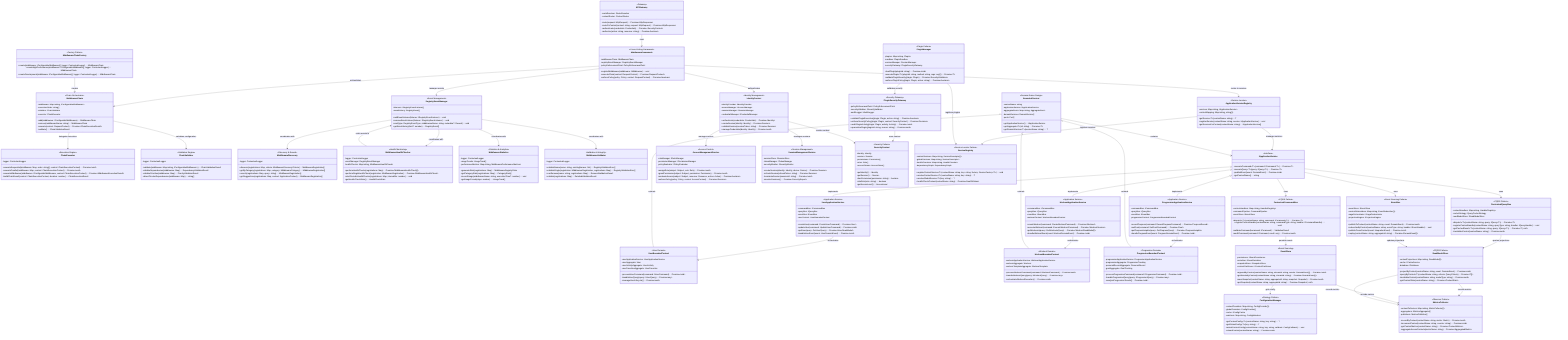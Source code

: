 classDiagram
    %% ===== PRESENTATION LAYER =====
    class APIGateway {
        <<Gateway>>
        -routeResolver: RouteResolver
        -contextRouter: ContextRouter
        +route(request: HttpRequest): Promise~HttpResponse~
        +routeToContext(context: string, request: HttpRequest): Promise~HttpResponse~
        +authenticate(credentials: Credentials): Promise~SecurityContext~
        +authorize(action: string, resource: string): Promise~boolean~
    }
    
    %% ===== DECOMPOSED MIDDLEWARE FRAMEWORK =====
    class MiddlewareFramework {
        <<Cross-Cutting Framework>>
        -middlewareChain: MiddlewareChain
        -registryEventManager: RegistryEventManager
        -policyEnforcementPoint: PolicyEnforcementPoint
        +registerMiddleware(middleware: IMiddleware): void
        +executeChain(context: RequestContext): Promise~RequestContext~
        +enforcePolicy(policy: Policy, context: RequestContext): Promise~boolean~
    }
    
    %% ===== DECOMPOSED MIDDLEWARE CHAIN =====
    class MiddlewareChain {
        <<Chain Orchestrator>>
        -middleware: Map~string, IConfigurableMiddleware~
        -executionOrder: string[]
        -validator: ChainValidator
        -executor: ChainExecutor
        +add(middleware: IConfigurableMiddleware): MiddlewareChain
        +remove(middlewareName: string): MiddlewareChain
        +execute(context: RequestContext): Promise~ChainExecutionResult~
        +validate(): ChainValidationResult
    }
    
    class ChainExecutor {
        <<Execution Engine>>
        -logger: ContextualLogger
        +executeSequential(middleware: Map, order: string[], context: ChainExecutionContext): Promise~void~
        +executeParallel(middleware: Map, context: ChainExecutionContext): Promise~void~
        +executeMiddleware(middleware: IConfigurableMiddleware, context: ChainExecutionContext): Promise~MiddlewareExecutionResult~
        +buildChainResult(context: ChainExecutionContext, duration: number): ChainExecutionResult
    }
    
    class ChainValidator {
        <<Validation Engine>>
        -logger: ContextualLogger
        +validate(middleware: Map~string, IConfigurableMiddleware~): ChainValidationResult
        -validateDependencies(middleware: Map): DependencyValidationResult
        -validatePriorities(middleware: Map): PriorityValidationResult
        -detectCircularDependencies(middleware: Map): string[]
    }
    
    class MiddlewareChainFactory {
        <<Factory Pattern>>
        +create(middleware: IConfigurableMiddleware[], logger: ContextualLogger): MiddlewareChain
        +createHighPerformance(middleware: IConfigurableMiddleware[], logger: ContextualLogger): MiddlewareChain
        +createDevelopment(middleware: IConfigurableMiddleware[], logger: ContextualLogger): MiddlewareChain
    }
    
    %% ===== DECOMPOSED MIDDLEWARE REGISTRY =====
    class RegistryEventManager {
        <<Event Management>>
        -listeners: IRegistryEventListener[]
        -eventHistory: RegistryEvent[]
        +addEventListener(listener: IRegistryEventListener): void
        +removeEventListener(listener: IRegistryEventListener): void
        +emit(type: RegistryEventType, middlewareName: string, metadata?: Record): void
        +getEventHistory(limit?: number): RegistryEvent[]
    }
    
    class MiddlewareDiscovery {
        <<Discovery & Search>>
        -logger: ContextualLogger
        +discover(registrations: Map, criteria: MiddlewareDiscoveryCriteria): MiddlewareRegistration[]
        +getByCategory(registrations: Map, category: MiddlewareCategory): MiddlewareRegistration[]
        +search(registrations: Map, query: string): MiddlewareRegistration[]
        +getSuggestions(registrations: Map, context: ApplicationContext): MiddlewareRegistration[]
    }
    
    class MiddlewareHealthChecker {
        <<Health Monitoring>>
        -logger: ContextualLogger
        -eventManager: RegistryEventManager
        -healthChecks: Map~string, MiddlewareHealthCheck~
        +performHealthChecks(registrations: Map): Promise~MiddlewareHealthCheck[]~
        +performSingleHealthCheck(registration: MiddlewareRegistration): Promise~MiddlewareHealthCheck~
        +startPeriodicHealthChecks(registrations: Map, intervalMs: number): void
        +getHealthCheckStats(): HealthCheckStats
    }
    
    class MiddlewareStatistics {
        <<Statistics & Analytics>>
        -logger: ContextualLogger
        -usageTrends: UsageTrend[]
        -performanceMetrics: Map~string, MiddlewarePerformanceMetrics~
        +generateStats(registrations: Map): MiddlewareRegistryStats
        +getCategoryStats(registrations: Map): CategoryStats[]
        +recordUsage(middlewareName: string, executionTime?: number): void
        +getUsageTrends(days: number): UsageTrend[]
    }
    
    class MiddlewareValidator {
        <<Validation & Integrity>>
        -logger: ContextualLogger
        +validateName(name: string, existingNames: Set): RegistryValidationError[]
        +validateSingle(registration: MiddlewareRegistration, registrations: Map): RegistryValidationError[]
        +canRemove(name: string, registrations: Map): RemovalValidationResult
        +validate(registrations: Map): DetailedValidationResult
    }
    
    %% ===== APPLICATION LAYER - DECOMPOSED SERVICES =====
    class ApplicationServiceRegistry {
        <<Service Locator>>
        -services: Map~string, IApplicationService~
        -contextMapping: Map~string, string[]~
        +getService~T~(contextName: string): T
        +registerService(contextName: string, service: IApplicationService): void
        +getServicesForContext(contextName: string): IApplicationService[]
    }
    
    class IApplicationService {
        <<Interface>>
        +executeCommand~T~(command: ICommand~T~): Promise~T~
        +executeQuery~T~(query: IQuery~T~): Promise~T~
        +publishEvent(event: DomainEvent): Promise~void~
        +getContextName(): string
    }
    
    class UserApplicationService {
        <<Application Service>>
        -commandBus: ICommandBus
        -queryBus: IQueryBus
        -eventBus: IEventBus
        -userContext: UserBoundedContext
        +createUser(command: CreateUserCommand): Promise~User~
        +updateUser(command: UpdateUserCommand): Promise~void~
        +getUser(query: GetUserQuery): Promise~UserReadModel~
        +handleUserEvent(event: UserDomainEvent): Promise~void~
    }
    
    class WorkoutApplicationService {
        <<Application Service>>
        -commandBus: ICommandBus
        -queryBus: IQueryBus
        -eventBus: IEventBus
        -workoutContext: WorkoutBoundedContext
        +createWorkout(command: CreateWorkoutCommand): Promise~Workout~
        +executeWorkout(command: ExecuteWorkoutCommand): Promise~WorkoutSession~
        +getWorkouts(query: GetWorkoutsQuery): Promise~WorkoutReadModel[]~
        +handleWorkoutEvent(event: WorkoutDomainEvent): Promise~void~
    }
    
    class ProgressionApplicationService {
        <<Application Service>>
        -commandBus: ICommandBus
        -queryBus: IQueryBus
        -eventBus: IEventBus
        -progressionContext: ProgressionBoundedContext
        +recordProgress(command: RecordProgressCommand): Promise~ProgressRecord~
        +setGoal(command: SetGoalCommand): Promise~Goal~
        +getProgressInsights(query: GetProgressQuery): Promise~ProgressInsights~
        +handleProgressEvent(event: ProgressDomainEvent): Promise~void~
    }
    
    %% ===== IDENTITY & ACCESS MANAGEMENT =====
    class IdentityContext {
        <<Identity Management>>
        -identityProvider: IIdentityProvider
        -accessManager: IAccessManager
        -sessionManager: ISessionManager
        -credentialManager: ICredentialManager
        +authenticate(credentials: Credentials): Promise~Identity~
        +createSession(identity: Identity): Promise~Session~
        +validateSession(sessionToken: string): Promise~Session~
        +manageCredentials(identity: Identity): Promise~void~
    }
    
    class AccessManagementService {
        <<Access Control>>
        -roleManager: IRoleManager
        -permissionManager: IPermissionManager
        -policyEvaluator: IPolicyEvaluator
        +assignRole(subject: Subject, role: Role): Promise~void~
        +grantPermission(subject: Subject, permission: Permission): Promise~void~
        +evaluateAccess(subject: Subject, resource: Resource, action: Action): Promise~boolean~
        +enforcePolicy(policy: Policy, context: AccessContext): Promise~Decision~
    }
    
    class SessionManagementService {
        <<Session Management>>
        -sessionStore: ISessionStore
        -tokenManager: ITokenManager
        -securityMonitor: ISecurityMonitor
        +createSession(identity: Identity, device: Device): Promise~Session~
        +refreshSession(refreshToken: string): Promise~Session~
        +terminateSession(sessionId: string): Promise~void~
        +monitorSessions(): Promise~SecurityReport~
    }
    
    %% ===== ENHANCED BOUNDED CONTEXT STRUCTURE =====
    class BoundedContext {
        <<Domain-Driven Design>>
        -contextName: string
        -applicationService: IApplicationService
        -aggregateRoots: Map~string, AggregateRoot~
        -domainServices: DomainService[]
        -ports: Port[]
        +getApplicationService(): IApplicationService
        +getAggregate~T~(id: string): Promise~T~
        +getDomainService~T~(serviceName: string): T
    }
    
    class UserBoundedContext {
        <<User Domain>>
        -userApplicationService: UserApplicationService
        -userAggregate: User
        -userActivityAggregate: UserActivity
        -userFavoritesAggregate: UserFavorites
        +processUserCommand(command: IUserCommand): Promise~void~
        +handleUserQuery(query: IUserQuery): Promise~any~
        +manageUserLifecycle(): Promise~void~
    }
    
    class WorkoutBoundedContext {
        <<Workout Domain>>
        -workoutApplicationService: WorkoutApplicationService
        -workoutAggregate: Workout
        -workoutTemplateAggregate: WorkoutTemplate
        +processWorkoutCommand(command: IWorkoutCommand): Promise~void~
        +handleWorkoutQuery(query: IWorkoutQuery): Promise~any~
        +orchestrateWorkoutExecution(): Promise~void~
    }
    
    class ProgressionBoundedContext {
        <<Progression Domain>>
        -progressionApplicationService: ProgressionApplicationService
        -progressionAggregate: ProgressionTracking
        -personalRecordAggregate: PersonalRecord
        -goalAggregate: GoalTracking
        +processProgressionCommand(command: IProgressionCommand): Promise~void~
        +handleProgressionQuery(query: IProgressionQuery): Promise~any~
        +analyzeProgressionTrends(): Promise~void~
    }
    
    %% ===== ENHANCED CQRS WITH CONTEXT SEPARATION =====
    class ContextualCommandBus {
        <<CQRS Pattern>>
        -contextHandlers: Map~string, HandlerRegistry~
        -commandPipeline: CommandPipeline
        -eventStore: IEventStore
        +dispatch~T~(contextName: string, command: ICommand~T~): Promise~T~
        +registerContextHandler(contextName: string, commandType: string, handler: ICommandHandler): void
        +validateCommand(command: ICommand): ValidationResult
        +auditCommand(command: ICommand, result: any): Promise~void~
    }
    
    class ContextualQueryBus {
        <<CQRS Pattern>>
        -contextHandlers: Map~string, HandlerRegistry~
        -cacheStrategy: QueryCacheStrategy
        -readModelStore: IReadModelStore
        +dispatch~T~(contextName: string, query: IQuery~T~): Promise~T~
        +registerContextHandler(contextName: string, queryType: string, handler: IQueryHandler): void
        +getCachedResult~T~(contextName: string, query: IQuery~T~): Promise~T | null~
        +invalidateContext(contextName: string): Promise~void~
    }
    
    class EventBus {
        <<Event Sourcing Pattern>>
        -eventStore: IEventStore
        -contextSubscribers: Map~string, EventSubscriber[]~
        -sagaOrchestrator: ISagaOrchestrator
        -projectionEngine: IProjectionEngine
        +publishToContext(contextName: string, event: DomainEvent): Promise~void~
        +subscribeByContext(contextName: string, eventType: string, handler: IEventHandler): void
        +publishCrossContext(event: IntegrationEvent): Promise~void~
        +replay(contextName: string, aggregateId: string): Promise~DomainEvent[]~
    }
    
    %% ===== ENHANCED PLUGIN SYSTEM WITH SECURITY =====
    class PluginManager {
        <<Plugin Pattern>>
        -plugins: Map~string, Plugin~
        -sandbox: PluginSandbox
        -versionManager: IVersionManager
        -securityGateway: PluginSecurityGateway
        +loadPlugin(pluginId: string): Promise~void~
        +executePlugin~T~(pluginId: string, method: string, args: any[]): Promise~T~
        +validatePluginSecurity(plugin: Plugin): Promise~SecurityValidation~
        +enforcePluginPolicy(plugin: Plugin, action: string): Promise~boolean~
    }
    
    class PluginSecurityGateway {
        <<Security Gateway>>
        -policyEnforcementPoint: PolicyEnforcementPoint
        -securityValidator: ISecurityValidator
        -auditLogger: IAuditLogger
        +validatePluginExecution(plugin: Plugin, action: string): Promise~boolean~
        +enforceSecurityPolicy(plugin: Plugin, context: SecurityContext): Promise~Decision~
        +auditPluginActivity(plugin: Plugin, activity: Activity): Promise~void~
        +quarantinePlugin(pluginId: string, reason: string): Promise~void~
    }
    
    %% ===== ENHANCED INFRASTRUCTURE COMPONENTS =====
    class SecurityContext {
        <<Security Pattern>>
        -identity: Identity
        -session: Session
        -permissions: Permission[]
        -roles: Role[]
        -accessTokens: AccessToken[]
        +getIdentity(): Identity
        +getSession(): Session
        +hasPermission(permission: string): boolean
        +isInRole(role: string): boolean
        +getAccessLevel(): AccessLevel
    }
    
    class EventStore {
        <<Event Sourcing>>
        -persistence: IEventPersistence
        -serializer: IEventSerializer
        -snapshotStore: ISnapshotStore
        -contextPartitioner: IContextPartitioner
        +appendByContext(contextName: string, streamId: string, events: DomainEvent[]): Promise~void~
        +getEventsByContext(contextName: string, streamId: string): Promise~DomainEvent[]~
        +saveSnapshot(contextName: string, aggregateId: string, snapshot: Snapshot): Promise~void~
        +getSnapshot(contextName: string, aggregateId: string): Promise~Snapshot | null~
    }
    
    class ReadModelStore {
        <<CQRS Pattern>>
        -contextProjections: Map~string, ReadModel[]~
        -cache: ICacheService
        -database: IDatabase
        +projectByContext(contextName: string, event: DomainEvent): Promise~void~
        +queryByContext~T~(contextName: string, criteria: QueryCriteria): Promise~T[]~
        +invalidateContext(contextName: string, modelType: string): Promise~void~
        +getContextStats(contextName: string): Promise~ContextStats~
    }
    
    %% ===== CROSS-CUTTING ENHANCED SERVICES =====
    class ServiceRegistry {
        <<Service Locator Pattern>>
        -contextServices: Map~string, ServiceDescriptor[]~
        -globalServices: Map~string, ServiceDescriptor~
        -healthCheckers: Map~string, HealthChecker~
        -dependencyGraph: DependencyGraph
        +registerContextService~T~(contextName: string, key: string, factory: ServiceFactory~T~): void
        +resolveContextService~T~(contextName: string, key: string): T
        +resolveGlobalService~T~(key: string): T
        +healthCheckContext(contextName: string): Promise~HealthStatus~
    }
    
    class MetricsCollector {
        <<Observer Pattern>>
        -contextCollectors: Map~string, MetricCollector[]~
        -aggregators: MetricsAggregator[]
        -publishers: MetricsPublisher[]
        +recordByContext(contextName: string, metric: Metric): Promise~void~
        +incrementContext(contextName: string, counter: string): Promise~void~
        +getContextMetrics(contextName: string): Promise~ContextMetrics~
        +aggregateAcrossContexts(metricName: string): Promise~AggregatedMetric~
    }
    
    class ConfigurationManager {
        <<Strategy Pattern>>
        -contextProviders: Map~string, ConfigProvider[]~
        -globalProviders: ConfigProvider[]
        -cache: IConfigCache
        -watchers: Map~string, ConfigWatcher~
        +getContextConfig~T~(contextName: string, key: string): T
        +getGlobalConfig~T~(key: string): T
        +watchContextConfig(contextName: string, key: string, callback: ConfigCallback): void
        +reloadContext(contextName: string): Promise~void~
    }
    
    %% ===== RELATIONSHIPS =====
    
    %% Presentation to Cross-Cutting Framework
    APIGateway --> MiddlewareFramework : uses
    
    %% Decomposed Middleware Framework
    MiddlewareFramework --> MiddlewareChain : orchestrates
    MiddlewareFramework --> RegistryEventManager : manages events
    
    %% Decomposed Chain Relationships
    MiddlewareChain --> ChainExecutor : delegates execution
    MiddlewareChain --> ChainValidator : validates configuration
    MiddlewareChainFactory --> MiddlewareChain : creates
    
    %% Registry Component Relationships
    RegistryEventManager --> MiddlewareDiscovery : coordinates with
    RegistryEventManager --> MiddlewareHealthChecker : coordinates with
    RegistryEventManager --> MiddlewareStatistics : coordinates with
    RegistryEventManager --> MiddlewareValidator : coordinates with
    MiddlewareHealthChecker --> RegistryEventManager : emits events to
    
    %% Cross-Cutting to Application Services
    MiddlewareFramework --> ApplicationServiceRegistry : routes to services
    ApplicationServiceRegistry --> IApplicationService : manages services
    
    %% Application Service Implementations
    IApplicationService <|-- UserApplicationService : implements
    IApplicationService <|-- WorkoutApplicationService : implements
    IApplicationService <|-- ProgressionApplicationService : implements
    
    %% Application Services to Bounded Contexts
    UserApplicationService --> UserBoundedContext : orchestrates
    WorkoutApplicationService --> WorkoutBoundedContext : orchestrates
    ProgressionApplicationService --> ProgressionBoundedContext : orchestrates
    
    %% Bounded Context Structure
    BoundedContext <|-- UserBoundedContext : extends
    BoundedContext <|-- WorkoutBoundedContext : extends
    BoundedContext <|-- ProgressionBoundedContext : extends
    BoundedContext --> IApplicationService : contains
    
    %% Enhanced CQRS Relationships
    IApplicationService --> ContextualCommandBus : uses
    IApplicationService --> ContextualQueryBus : uses
    IApplicationService --> EventBus : uses
    
    ContextualCommandBus --> EventStore : persists events
    ContextualQueryBus --> ReadModelStore : queries projections
    EventBus --> ReadModelStore : updates projections
    
    %% Identity & Access Management
    MiddlewareFramework --> IdentityContext : authenticates
    IdentityContext --> SessionManagementService : manages sessions
    IdentityContext --> AccessManagementService : manages access
    
    %% Enhanced Plugin System
    PluginManager --> PluginSecurityGateway : validates security
    PluginSecurityGateway --> SecurityContext : uses context
    
    %% Cross-Cutting Service Dependencies
    ApplicationServiceRegistry --> ServiceRegistry : registers services
    EventStore --> ConfigurationManager : gets config
    ReadModelStore --> MetricsCollector : records metrics
    IdentityContext --> SecurityContext : creates context
    
    %% Enhanced Infrastructure Relationships
    EventStore --> MetricsCollector : records metrics
    ReadModelStore --> MetricsCollector : records metrics
    PluginManager --> ServiceRegistry : registers plugins